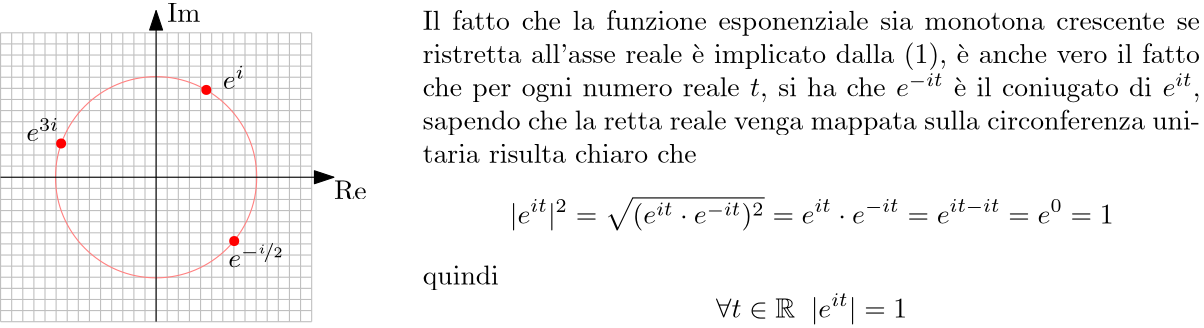 <?xml version="1.0"?>
<!DOCTYPE ipe SYSTEM "ipe.dtd">
<ipe version="70218" creator="Ipe 7.2.28">
<info created="D:20240408094547" modified="D:20240825142341"/>
<preamble>\usepackage{amssymb}
\usepackage{amsmath}
\usepackage[english]{babel}
\usepackage{nicefrac, xfrac}
\newcommand{\R}{{\mathbb R}}
\newcommand{\N}{{\mathbb N}}
\newcommand{\C}{{\mathbb C}}</preamble>
<ipestyle name="basic">
<symbol name="arrow/arc(spx)">
<path stroke="sym-stroke" fill="sym-stroke" pen="sym-pen">
0 0 m
-1 0.333 l
-1 -0.333 l
h
</path>
</symbol>
<symbol name="arrow/farc(spx)">
<path stroke="sym-stroke" fill="white" pen="sym-pen">
0 0 m
-1 0.333 l
-1 -0.333 l
h
</path>
</symbol>
<symbol name="arrow/ptarc(spx)">
<path stroke="sym-stroke" fill="sym-stroke" pen="sym-pen">
0 0 m
-1 0.333 l
-0.8 0 l
-1 -0.333 l
h
</path>
</symbol>
<symbol name="arrow/fptarc(spx)">
<path stroke="sym-stroke" fill="white" pen="sym-pen">
0 0 m
-1 0.333 l
-0.8 0 l
-1 -0.333 l
h
</path>
</symbol>
<symbol name="mark/circle(sx)" transformations="translations">
<path fill="sym-stroke">
0.6 0 0 0.6 0 0 e
0.4 0 0 0.4 0 0 e
</path>
</symbol>
<symbol name="mark/disk(sx)" transformations="translations">
<path fill="sym-stroke">
0.6 0 0 0.6 0 0 e
</path>
</symbol>
<symbol name="mark/fdisk(sfx)" transformations="translations">
<group>
<path fill="sym-fill">
0.5 0 0 0.5 0 0 e
</path>
<path fill="sym-stroke" fillrule="eofill">
0.6 0 0 0.6 0 0 e
0.4 0 0 0.4 0 0 e
</path>
</group>
</symbol>
<symbol name="mark/box(sx)" transformations="translations">
<path fill="sym-stroke" fillrule="eofill">
-0.6 -0.6 m
0.6 -0.6 l
0.6 0.6 l
-0.6 0.6 l
h
-0.4 -0.4 m
0.4 -0.4 l
0.4 0.4 l
-0.4 0.4 l
h
</path>
</symbol>
<symbol name="mark/square(sx)" transformations="translations">
<path fill="sym-stroke">
-0.6 -0.6 m
0.6 -0.6 l
0.6 0.6 l
-0.6 0.6 l
h
</path>
</symbol>
<symbol name="mark/fsquare(sfx)" transformations="translations">
<group>
<path fill="sym-fill">
-0.5 -0.5 m
0.5 -0.5 l
0.5 0.5 l
-0.5 0.5 l
h
</path>
<path fill="sym-stroke" fillrule="eofill">
-0.6 -0.6 m
0.6 -0.6 l
0.6 0.6 l
-0.6 0.6 l
h
-0.4 -0.4 m
0.4 -0.4 l
0.4 0.4 l
-0.4 0.4 l
h
</path>
</group>
</symbol>
<symbol name="mark/cross(sx)" transformations="translations">
<group>
<path fill="sym-stroke">
-0.43 -0.57 m
0.57 0.43 l
0.43 0.57 l
-0.57 -0.43 l
h
</path>
<path fill="sym-stroke">
-0.43 0.57 m
0.57 -0.43 l
0.43 -0.57 l
-0.57 0.43 l
h
</path>
</group>
</symbol>
<symbol name="arrow/fnormal(spx)">
<path stroke="sym-stroke" fill="white" pen="sym-pen">
0 0 m
-1 0.333 l
-1 -0.333 l
h
</path>
</symbol>
<symbol name="arrow/pointed(spx)">
<path stroke="sym-stroke" fill="sym-stroke" pen="sym-pen">
0 0 m
-1 0.333 l
-0.8 0 l
-1 -0.333 l
h
</path>
</symbol>
<symbol name="arrow/fpointed(spx)">
<path stroke="sym-stroke" fill="white" pen="sym-pen">
0 0 m
-1 0.333 l
-0.8 0 l
-1 -0.333 l
h
</path>
</symbol>
<symbol name="arrow/linear(spx)">
<path stroke="sym-stroke" pen="sym-pen">
-1 0.333 m
0 0 l
-1 -0.333 l
</path>
</symbol>
<symbol name="arrow/fdouble(spx)">
<path stroke="sym-stroke" fill="white" pen="sym-pen">
0 0 m
-1 0.333 l
-1 -0.333 l
h
-1 0 m
-2 0.333 l
-2 -0.333 l
h
</path>
</symbol>
<symbol name="arrow/double(spx)">
<path stroke="sym-stroke" fill="sym-stroke" pen="sym-pen">
0 0 m
-1 0.333 l
-1 -0.333 l
h
-1 0 m
-2 0.333 l
-2 -0.333 l
h
</path>
</symbol>
<symbol name="arrow/mid-normal(spx)">
<path stroke="sym-stroke" fill="sym-stroke" pen="sym-pen">
0.5 0 m
-0.5 0.333 l
-0.5 -0.333 l
h
</path>
</symbol>
<symbol name="arrow/mid-fnormal(spx)">
<path stroke="sym-stroke" fill="white" pen="sym-pen">
0.5 0 m
-0.5 0.333 l
-0.5 -0.333 l
h
</path>
</symbol>
<symbol name="arrow/mid-pointed(spx)">
<path stroke="sym-stroke" fill="sym-stroke" pen="sym-pen">
0.5 0 m
-0.5 0.333 l
-0.3 0 l
-0.5 -0.333 l
h
</path>
</symbol>
<symbol name="arrow/mid-fpointed(spx)">
<path stroke="sym-stroke" fill="white" pen="sym-pen">
0.5 0 m
-0.5 0.333 l
-0.3 0 l
-0.5 -0.333 l
h
</path>
</symbol>
<symbol name="arrow/mid-double(spx)">
<path stroke="sym-stroke" fill="sym-stroke" pen="sym-pen">
1 0 m
0 0.333 l
0 -0.333 l
h
0 0 m
-1 0.333 l
-1 -0.333 l
h
</path>
</symbol>
<symbol name="arrow/mid-fdouble(spx)">
<path stroke="sym-stroke" fill="white" pen="sym-pen">
1 0 m
0 0.333 l
0 -0.333 l
h
0 0 m
-1 0.333 l
-1 -0.333 l
h
</path>
</symbol>
<anglesize name="22.5 deg" value="22.5"/>
<anglesize name="30 deg" value="30"/>
<anglesize name="45 deg" value="45"/>
<anglesize name="60 deg" value="60"/>
<anglesize name="90 deg" value="90"/>
<arrowsize name="large" value="10"/>
<arrowsize name="small" value="5"/>
<arrowsize name="tiny" value="3"/>
<color name="blue" value="0 0 1"/>
<color name="brown" value="0.647 0.165 0.165"/>
<color name="darkblue" value="0 0 0.545"/>
<color name="darkcyan" value="0 0.545 0.545"/>
<color name="darkgray" value="0.663"/>
<color name="darkgreen" value="0 0.392 0"/>
<color name="darkmagenta" value="0.545 0 0.545"/>
<color name="darkorange" value="1 0.549 0"/>
<color name="darkred" value="0.545 0 0"/>
<color name="gold" value="1 0.843 0"/>
<color name="gray" value="0.745"/>
<color name="green" value="0 1 0"/>
<color name="lightblue" value="0.678 0.847 0.902"/>
<color name="lightcyan" value="0.878 1 1"/>
<color name="lightgray" value="0.827"/>
<color name="lightgreen" value="0.565 0.933 0.565"/>
<color name="lightyellow" value="1 1 0.878"/>
<color name="navy" value="0 0 0.502"/>
<color name="orange" value="1 0.647 0"/>
<color name="pink" value="1 0.753 0.796"/>
<color name="purple" value="0.627 0.125 0.941"/>
<color name="red" value="1 0 0"/>
<color name="seagreen" value="0.18 0.545 0.341"/>
<color name="turquoise" value="0.251 0.878 0.816"/>
<color name="violet" value="0.933 0.51 0.933"/>
<color name="yellow" value="1 1 0"/>
<dashstyle name="dash dot dotted" value="[4 2 1 2 1 2] 0"/>
<dashstyle name="dash dotted" value="[4 2 1 2] 0"/>
<dashstyle name="dashed" value="[4] 0"/>
<dashstyle name="dotted" value="[1 3] 0"/>
<gridsize name="10 pts (~3.5 mm)" value="10"/>
<gridsize name="14 pts (~5 mm)" value="14"/>
<gridsize name="16 pts (~6 mm)" value="16"/>
<gridsize name="20 pts (~7 mm)" value="20"/>
<gridsize name="28 pts (~10 mm)" value="28"/>
<gridsize name="32 pts (~12 mm)" value="32"/>
<gridsize name="4 pts" value="4"/>
<gridsize name="56 pts (~20 mm)" value="56"/>
<gridsize name="8 pts (~3 mm)" value="8"/>
<opacity name="10%" value="0.1"/>
<opacity name="30%" value="0.3"/>
<opacity name="50%" value="0.5"/>
<opacity name="75%" value="0.75"/>
<pen name="fat" value="1.2"/>
<pen name="heavier" value="0.8"/>
<pen name="ultrafat" value="2"/>
<symbolsize name="large" value="5"/>
<symbolsize name="small" value="2"/>
<symbolsize name="tiny" value="1.1"/>
<textsize name="Huge" value="\Huge"/>
<textsize name="LARGE" value="\LARGE"/>
<textsize name="Large" value="\Large"/>
<textsize name="footnote" value="\footnotesize"/>
<textsize name="huge" value="\huge"/>
<textsize name="large" value="\large"/>
<textsize name="script" value="\scriptsize"/>
<textsize name="small" value="\small"/>
<textsize name="tiny" value="\tiny"/>
<textstyle name="center" begin="\begin{center}" end="\end{center}"/>
<textstyle name="item" begin="\begin{itemize}\item{}" end="\end{itemize}"/>
<textstyle name="itemize" begin="\begin{itemize}" end="\end{itemize}"/>
<tiling name="falling" angle="-60" step="4" width="1"/>
<tiling name="rising" angle="30" step="4" width="1"/>
</ipestyle>
<page>
<layer name="alpha"/>
<view layers="alpha" active="alpha"/>
<text layer="alpha" matrix="1 0 0 1 0 -4" transformations="translations" pos="264 760" stroke="black" type="label" width="11.761" height="6.808" depth="0" valign="baseline">Re</text>
<text matrix="1 0 0 1 -60 60" transformations="translations" pos="264 760" stroke="black" type="label" width="11.9" height="6.808" depth="0" valign="baseline">Im</text>
<path matrix="0.933333 0 0 1 17.0667 0" stroke="0.753">
136 816 m
256 816 l
</path>
<path matrix="0.933333 0 0 1 17.0667 -4" stroke="0.753">
136 816 m
256 816 l
</path>
<path matrix="0.933333 0 0 1 17.0667 -8" stroke="0.753">
136 816 m
256 816 l
</path>
<path matrix="0.933333 0 0 1 17.0667 -12" stroke="0.753">
136 816 m
256 816 l
</path>
<path matrix="0.933333 0 0 1 17.0667 -16" stroke="0.753">
136 816 m
256 816 l
</path>
<path matrix="0.933333 0 0 1 17.0667 -20" stroke="0.753">
136 816 m
256 816 l
</path>
<path matrix="0.933333 0 0 1 17.0667 -24" stroke="0.753">
136 816 m
256 816 l
</path>
<path matrix="0.933333 0 0 1 17.0667 -28" stroke="0.753">
136 816 m
256 816 l
</path>
<path matrix="0.933333 0 0 1 17.0667 -32" stroke="0.753">
136 816 m
256 816 l
</path>
<path matrix="0.933333 0 0 1 17.0667 -36" stroke="0.753">
136 816 m
256 816 l
</path>
<path matrix="0.933333 0 0 1 17.0667 -40" stroke="0.753">
136 816 m
256 816 l
</path>
<path matrix="0.933333 0 0 1 17.0667 -44" stroke="0.753">
136 816 m
256 816 l
</path>
<path matrix="0.933333 0 0 1 17.0667 -56" stroke="0.753">
136 816 m
256 816 l
</path>
<path matrix="0.933333 0 0 1 17.0667 -60" stroke="0.753">
136 816 m
256 816 l
</path>
<path matrix="0.933333 0 0 1 17.0667 -64" stroke="0.753">
136 816 m
256 816 l
</path>
<path matrix="0.933333 0 0 1 17.0667 -68" stroke="0.753">
136 816 m
256 816 l
</path>
<path matrix="0.933333 0 0 1 17.0667 -72" stroke="0.753">
136 816 m
256 816 l
</path>
<path matrix="0.933333 0 0 1 17.0667 -76" stroke="0.753">
136 816 m
256 816 l
</path>
<path matrix="0.933333 0 0 1 17.0667 -80" stroke="0.753">
136 816 m
256 816 l
</path>
<path matrix="0.933333 0 0 1 17.0667 -84" stroke="0.753">
136 816 m
256 816 l
</path>
<path matrix="0.933333 0 0 1 17.0667 -88" stroke="0.753">
136 816 m
256 816 l
</path>
<path matrix="0.933333 0 0 1 17.0667 -92" stroke="0.753">
136 816 m
256 816 l
</path>
<path matrix="0.933333 0 0 1 17.0667 -96" stroke="0.753">
136 816 m
256 816 l
</path>
<path matrix="0.933333 0 0 1 17.0667 -100" stroke="0.753">
136 816 m
256 816 l
</path>
<path matrix="0.933333 0 0 1 17.0667 -104" stroke="0.753">
136 816 m
256 816 l
</path>
<path stroke="0.753">
256 816 m
256 712 l
</path>
<path stroke="0.753">
252 816 m
252 712 l
</path>
<path matrix="1 0 0 1 -8 0" stroke="0.753">
256 816 m
256 712 l
</path>
<path matrix="1 0 0 1 -8 0" stroke="0.753">
252 816 m
252 712 l
</path>
<path matrix="1 0 0 1 -16 0" stroke="0.753">
256 816 m
256 712 l
</path>
<path matrix="1 0 0 1 -16 0" stroke="0.753">
252 816 m
252 712 l
</path>
<path matrix="1 0 0 1 -24 0" stroke="0.753">
256 816 m
256 712 l
</path>
<path matrix="1 0 0 1 -24 0" stroke="0.753">
252 816 m
252 712 l
</path>
<path matrix="1 0 0 1 -32 0" stroke="0.753">
256 816 m
256 712 l
</path>
<path matrix="1 0 0 1 -32 0" stroke="0.753">
252 816 m
252 712 l
</path>
<path matrix="1 0 0 1 -40 0" stroke="0.753">
256 816 m
256 712 l
</path>
<path matrix="1 0 0 1 -40 0" stroke="0.753">
252 816 m
252 712 l
</path>
<path matrix="1 0 0 1 -48 0" stroke="0.753">
256 816 m
256 712 l
</path>
<path matrix="1 0 0 1 -48 0" stroke="0.753">
252 816 m
252 712 l
</path>
<path matrix="1 0 0 1 -56 0" stroke="0.753">
256 816 m
256 712 l
</path>
<path matrix="1 0 0 1 -56 0" stroke="0.753">
252 816 m
252 712 l
</path>
<path matrix="1 0 0 1 -64 0" stroke="0.753">
256 816 m
256 712 l
</path>
<path matrix="1 0 0 1 -64 0" stroke="0.753">
252 816 m
252 712 l
</path>
<path matrix="1 0 0 1 -72 0" stroke="0.753">
256 816 m
256 712 l
</path>
<path matrix="1 0 0 1 -72 0" stroke="0.753">
252 816 m
252 712 l
</path>
<path matrix="1 0 0 1 -80 0" stroke="0.753">
256 816 m
256 712 l
</path>
<path matrix="1 0 0 1 -80 0" stroke="0.753">
252 816 m
252 712 l
</path>
<path matrix="1 0 0 1 -88 0" stroke="0.753">
256 816 m
256 712 l
</path>
<path matrix="1 0 0 1 -88 0" stroke="0.753">
252 816 m
252 712 l
</path>
<path matrix="1 0 0 1 -96 0" stroke="0.753">
256 816 m
256 712 l
</path>
<path matrix="1 0 0 1 -96 0" stroke="0.753">
252 816 m
252 712 l
</path>
<path matrix="1 0 0 1 -104 0" stroke="0.753">
256 816 m
256 712 l
</path>
<path matrix="1 0 0 1 -104 0" stroke="0.753">
252 816 m
252 712 l
</path>
<path matrix="1 0 0 1 -112 0" stroke="0.753">
256 816 m
256 712 l
</path>
<path matrix="0.933333 0 0 1 17.0667 -48" stroke="0.753">
136 816 m
256 816 l
</path>
<path stroke="1 0.502 0.502" opacity="75%" stroke-opacity="opaque">
36.2215 0 0 36.2215 200 764 e
</path>
<use name="mark/disk(sx)" pos="218.07 795.437" size="normal" stroke="1 0 0"/>
<use name="mark/disk(sx)" pos="228.115 741.03" size="normal" stroke="1 0 0"/>
<text matrix="1 0 0 1 160 -20" transformations="translations" pos="76 756" stroke="0" type="label" width="20.133" height="8.846" depth="0" halign="center" valign="center" style="math">e^{-\nicefrac{i}{2}}</text>
<text matrix="1 0 0 1 152 44" transformations="translations" pos="76 756" stroke="0" type="label" width="7.956" height="8.23" depth="0" halign="center" valign="center" style="math">e^{i}</text>
<path matrix="0.9375 0 0 1 9 -4" stroke="black" arrow="normal/normal">
144 768 m
272 768 l
</path>
<path matrix="1 0 0 1 56 8" stroke="black" arrow="normal/normal">
144 704 m
144 816 l
</path>
<text transformations="translations" pos="296 824" stroke="black" type="minipage" width="280" height="58.941" depth="54.08" valign="top">Il fatto che la funzione esponenziale sia monotona crescente se ristretta all&apos;asse reale è implicato dalla (1),
è anche vero il fatto che per ogni numero reale $t$, si ha che $e^{-it}$ è il coniugato di $e^{it}$, 
sapendo che la retta reale venga mappata sulla circonferenza unitaria risulta chiaro che 
$$|e^{it}|^2=\sqrt{(e^{it}\cdot e^{-it})^2}=e^{it}\cdot e^{-it}=e^{it-it}=e^0=1$$
quindi
$$ \forall t\in \R \;\;|e^{it}|=1$$</text>
<use matrix="1 0 0 1 -52.2749 -19.285" name="mark/disk(sx)" pos="218.07 795.437" size="normal" stroke="1 0 0"/>
<text matrix="1 0 0 1 83.1948 25.1243" transformations="translations" pos="76 756" stroke="0" type="label" width="11.927" height="8.23" depth="0" halign="center" valign="center" style="math">e^{3i}</text>
</page>
</ipe>
